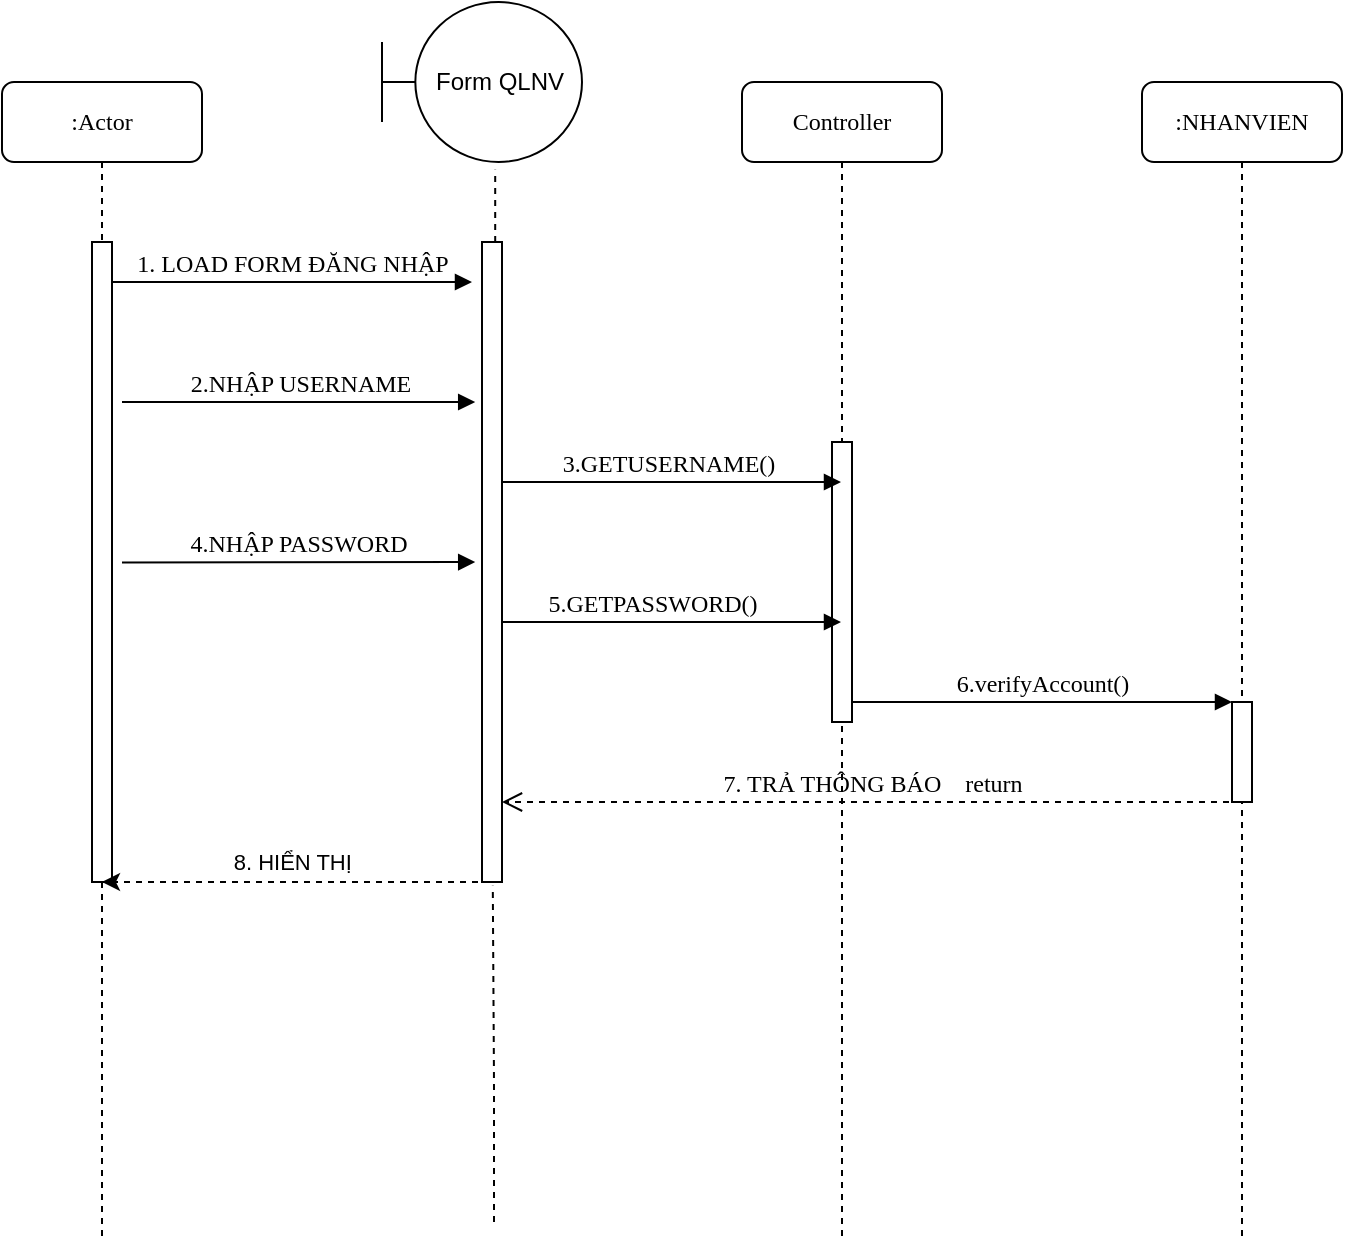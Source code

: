 <mxfile version="13.10.4" type="github">
  <diagram name="Page-1" id="13e1069c-82ec-6db2-03f1-153e76fe0fe0">
    <mxGraphModel dx="1037" dy="620" grid="1" gridSize="10" guides="1" tooltips="1" connect="1" arrows="1" fold="1" page="1" pageScale="1" pageWidth="1100" pageHeight="850" background="#ffffff" math="0" shadow="0">
      <root>
        <mxCell id="0" />
        <mxCell id="1" parent="0" />
        <mxCell id="7baba1c4bc27f4b0-3" value="Controller" style="shape=umlLifeline;perimeter=lifelinePerimeter;whiteSpace=wrap;html=1;container=1;collapsible=0;recursiveResize=0;outlineConnect=0;rounded=1;shadow=0;comic=0;labelBackgroundColor=none;strokeWidth=1;fontFamily=Verdana;fontSize=12;align=center;" parent="1" vertex="1">
          <mxGeometry x="470" y="80" width="100" height="580" as="geometry" />
        </mxCell>
        <mxCell id="7baba1c4bc27f4b0-13" value="" style="html=1;points=[];perimeter=orthogonalPerimeter;rounded=0;shadow=0;comic=0;labelBackgroundColor=none;strokeWidth=1;fontFamily=Verdana;fontSize=12;align=center;" parent="7baba1c4bc27f4b0-3" vertex="1">
          <mxGeometry x="45" y="180" width="10" height="140" as="geometry" />
        </mxCell>
        <mxCell id="7baba1c4bc27f4b0-4" value=":NHANVIEN" style="shape=umlLifeline;perimeter=lifelinePerimeter;whiteSpace=wrap;html=1;container=1;collapsible=0;recursiveResize=0;outlineConnect=0;rounded=1;shadow=0;comic=0;labelBackgroundColor=none;strokeWidth=1;fontFamily=Verdana;fontSize=12;align=center;" parent="1" vertex="1">
          <mxGeometry x="670" y="80" width="100" height="580" as="geometry" />
        </mxCell>
        <mxCell id="7baba1c4bc27f4b0-16" value="" style="html=1;points=[];perimeter=orthogonalPerimeter;rounded=0;shadow=0;comic=0;labelBackgroundColor=none;strokeWidth=1;fontFamily=Verdana;fontSize=12;align=center;" parent="7baba1c4bc27f4b0-4" vertex="1">
          <mxGeometry x="45" y="310" width="10" height="50" as="geometry" />
        </mxCell>
        <mxCell id="7baba1c4bc27f4b0-8" value=":Actor" style="shape=umlLifeline;perimeter=lifelinePerimeter;whiteSpace=wrap;html=1;container=1;collapsible=0;recursiveResize=0;outlineConnect=0;rounded=1;shadow=0;comic=0;labelBackgroundColor=none;strokeWidth=1;fontFamily=Verdana;fontSize=12;align=center;" parent="1" vertex="1">
          <mxGeometry x="100" y="80" width="100" height="580" as="geometry" />
        </mxCell>
        <mxCell id="7baba1c4bc27f4b0-9" value="" style="html=1;points=[];perimeter=orthogonalPerimeter;rounded=0;shadow=0;comic=0;labelBackgroundColor=none;strokeWidth=1;fontFamily=Verdana;fontSize=12;align=center;" parent="7baba1c4bc27f4b0-8" vertex="1">
          <mxGeometry x="45" y="80" width="10" height="320" as="geometry" />
        </mxCell>
        <mxCell id="7baba1c4bc27f4b0-17" value="6.verifyAccount()" style="html=1;verticalAlign=bottom;endArrow=block;labelBackgroundColor=none;fontFamily=Verdana;fontSize=12;edgeStyle=elbowEdgeStyle;elbow=vertical;" parent="1" source="7baba1c4bc27f4b0-13" target="7baba1c4bc27f4b0-16" edge="1">
          <mxGeometry relative="1" as="geometry">
            <mxPoint x="510" y="220" as="sourcePoint" />
            <Array as="points">
              <mxPoint x="550" y="390" />
              <mxPoint x="530" y="400" />
              <mxPoint x="460" y="220" />
            </Array>
          </mxGeometry>
        </mxCell>
        <mxCell id="7baba1c4bc27f4b0-30" value="7. TRẢ THÔNG BÁO&amp;nbsp; &amp;nbsp; return" style="html=1;verticalAlign=bottom;endArrow=open;dashed=1;endSize=8;labelBackgroundColor=none;fontFamily=Verdana;fontSize=12;edgeStyle=elbowEdgeStyle;elbow=vertical;" parent="1" source="7baba1c4bc27f4b0-4" edge="1">
          <mxGeometry relative="1" as="geometry">
            <mxPoint x="350" y="440" as="targetPoint" />
            <Array as="points">
              <mxPoint x="530" y="440" />
              <mxPoint x="430" y="600" />
              <mxPoint x="570" y="600" />
            </Array>
            <mxPoint x="870" y="600" as="sourcePoint" />
          </mxGeometry>
        </mxCell>
        <mxCell id="7baba1c4bc27f4b0-11" value="1. LOAD FORM ĐĂNG NHẬP" style="html=1;verticalAlign=bottom;endArrow=block;entryX=0;entryY=0;labelBackgroundColor=none;fontFamily=Verdana;fontSize=12;edgeStyle=elbowEdgeStyle;elbow=vertical;" parent="1" source="7baba1c4bc27f4b0-9" edge="1">
          <mxGeometry relative="1" as="geometry">
            <mxPoint x="220" y="190" as="sourcePoint" />
            <mxPoint x="335" y="180" as="targetPoint" />
          </mxGeometry>
        </mxCell>
        <mxCell id="7baba1c4bc27f4b0-14" value="3.GETUSERNAME()" style="html=1;verticalAlign=bottom;endArrow=block;labelBackgroundColor=none;fontFamily=Verdana;fontSize=12;edgeStyle=elbowEdgeStyle;elbow=vertical;" parent="1" target="7baba1c4bc27f4b0-3" edge="1">
          <mxGeometry relative="1" as="geometry">
            <mxPoint x="345" y="280" as="sourcePoint" />
          </mxGeometry>
        </mxCell>
        <mxCell id="dYlmBYKGU1xLeAtZk4hT-3" value="2.NHẬP USERNAME" style="html=1;verticalAlign=bottom;endArrow=block;entryX=0.16;entryY=0.26;labelBackgroundColor=none;fontFamily=Verdana;fontSize=12;edgeStyle=elbowEdgeStyle;elbow=vertical;entryDx=0;entryDy=0;entryPerimeter=0;" edge="1" parent="1">
          <mxGeometry relative="1" as="geometry">
            <mxPoint x="160" y="240" as="sourcePoint" />
            <mxPoint x="336.6" y="239.8" as="targetPoint" />
          </mxGeometry>
        </mxCell>
        <mxCell id="dYlmBYKGU1xLeAtZk4hT-4" value="4.NHẬP PASSWORD" style="html=1;verticalAlign=bottom;endArrow=block;entryX=0.16;entryY=0.26;labelBackgroundColor=none;fontFamily=Verdana;fontSize=12;edgeStyle=elbowEdgeStyle;elbow=vertical;entryDx=0;entryDy=0;entryPerimeter=0;" edge="1" parent="1">
          <mxGeometry relative="1" as="geometry">
            <mxPoint x="160" y="320.2" as="sourcePoint" />
            <mxPoint x="336.6" y="320.0" as="targetPoint" />
          </mxGeometry>
        </mxCell>
        <mxCell id="dYlmBYKGU1xLeAtZk4hT-5" value="5.GETPASSWORD()" style="html=1;verticalAlign=bottom;endArrow=block;labelBackgroundColor=none;fontFamily=Verdana;fontSize=12;edgeStyle=elbowEdgeStyle;elbow=vertical;" edge="1" parent="1" target="7baba1c4bc27f4b0-3">
          <mxGeometry relative="1" as="geometry">
            <mxPoint x="340" y="360.2" as="sourcePoint" />
            <mxPoint x="440.4" y="360.0" as="targetPoint" />
            <Array as="points">
              <mxPoint x="500" y="350" />
            </Array>
          </mxGeometry>
        </mxCell>
        <mxCell id="dYlmBYKGU1xLeAtZk4hT-6" style="rounded=0;orthogonalLoop=1;jettySize=auto;html=1;dashed=1;" edge="1" parent="1" target="7baba1c4bc27f4b0-8">
          <mxGeometry relative="1" as="geometry">
            <mxPoint x="350" y="480" as="sourcePoint" />
            <Array as="points">
              <mxPoint x="280" y="480" />
              <mxPoint x="210" y="480" />
            </Array>
          </mxGeometry>
        </mxCell>
        <mxCell id="dYlmBYKGU1xLeAtZk4hT-7" value="8. HIỂN THỊ&amp;nbsp; &amp;nbsp;&amp;nbsp;" style="edgeLabel;html=1;align=center;verticalAlign=middle;resizable=0;points=[];" vertex="1" connectable="0" parent="dYlmBYKGU1xLeAtZk4hT-6">
          <mxGeometry x="-0.469" y="1" relative="1" as="geometry">
            <mxPoint x="-46" y="-11" as="offset" />
          </mxGeometry>
        </mxCell>
        <mxCell id="dYlmBYKGU1xLeAtZk4hT-8" value="Form QLNV" style="shape=umlBoundary;whiteSpace=wrap;html=1;" vertex="1" parent="1">
          <mxGeometry x="290" y="40" width="100" height="80" as="geometry" />
        </mxCell>
        <mxCell id="dYlmBYKGU1xLeAtZk4hT-9" value="" style="endArrow=none;dashed=1;html=1;strokeWidth=1;entryX=0.566;entryY=1.048;entryDx=0;entryDy=0;entryPerimeter=0;" edge="1" parent="1" source="dYlmBYKGU1xLeAtZk4hT-10" target="dYlmBYKGU1xLeAtZk4hT-8">
          <mxGeometry width="50" height="50" relative="1" as="geometry">
            <mxPoint x="337" y="681.6" as="sourcePoint" />
            <mxPoint x="130" y="220" as="targetPoint" />
          </mxGeometry>
        </mxCell>
        <mxCell id="dYlmBYKGU1xLeAtZk4hT-10" value="" style="html=1;points=[];perimeter=orthogonalPerimeter;rounded=0;shadow=0;comic=0;labelBackgroundColor=none;strokeWidth=1;fontFamily=Verdana;fontSize=12;align=center;" vertex="1" parent="1">
          <mxGeometry x="340" y="160" width="10" height="320" as="geometry" />
        </mxCell>
        <mxCell id="dYlmBYKGU1xLeAtZk4hT-11" value="" style="endArrow=none;dashed=1;html=1;strokeWidth=1;entryX=0.54;entryY=1.006;entryDx=0;entryDy=0;entryPerimeter=0;" edge="1" parent="1" target="dYlmBYKGU1xLeAtZk4hT-10">
          <mxGeometry width="50" height="50" relative="1" as="geometry">
            <mxPoint x="346" y="650" as="sourcePoint" />
            <mxPoint x="336.6" y="123.84" as="targetPoint" />
            <Array as="points">
              <mxPoint x="346" y="580" />
            </Array>
          </mxGeometry>
        </mxCell>
      </root>
    </mxGraphModel>
  </diagram>
</mxfile>
